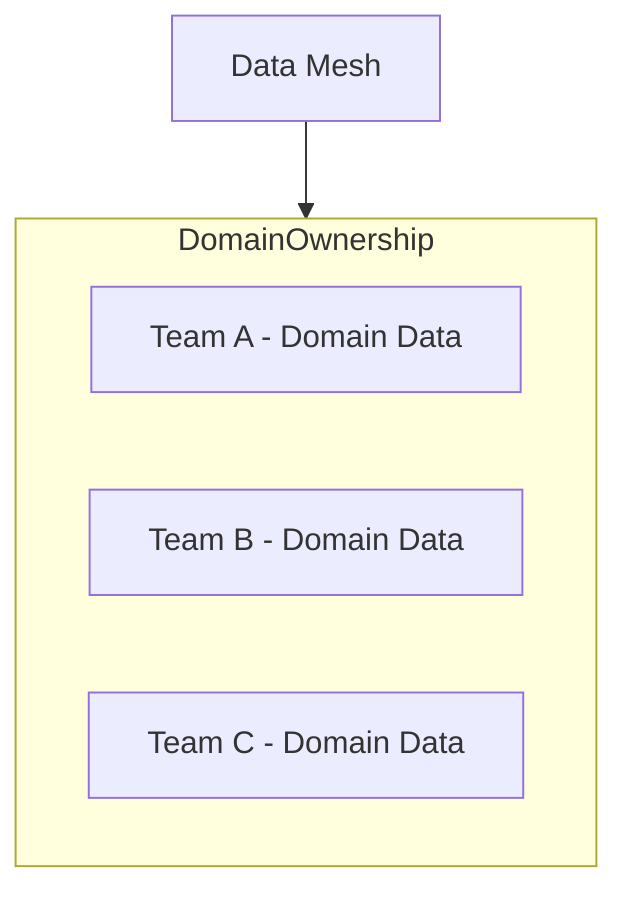 graph TB
DataMesh[Data Mesh] --> DomainOwnership(Domain-oriented Ownership)
subgraph DomainOwnership
    DO1[Team A - Domain Data]
    DO2[Team B - Domain Data]
    DO3[Team C - Domain Data]
end